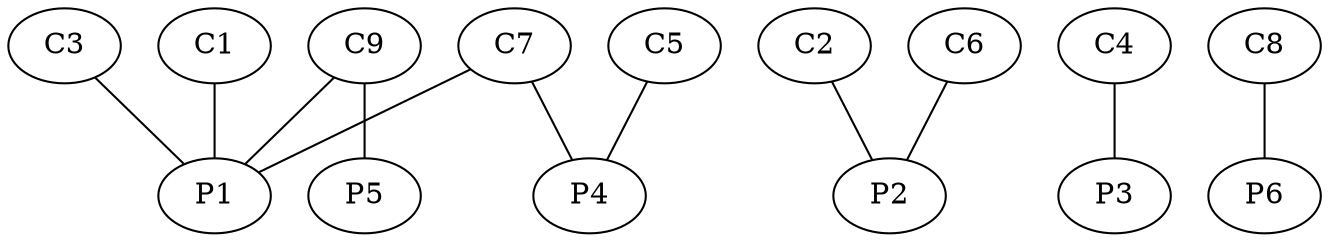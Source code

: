  graph graphname {
     C1  
     C2 
     C3 
     C4 
     C5 
     C6 
     C7 
     C8 
     C9 

     P1 
     P2 
     P3 
     P4 
     P5 
     P6 

	C1 -- P1
     C2 -- P2
     C3 -- P1
     C4 -- P3
     C5 -- P4
     C6 -- P2
     C7 -- P1
     C7 -- P4
     C8 -- P6
     C9 -- P1
     C9 -- P5
 }
